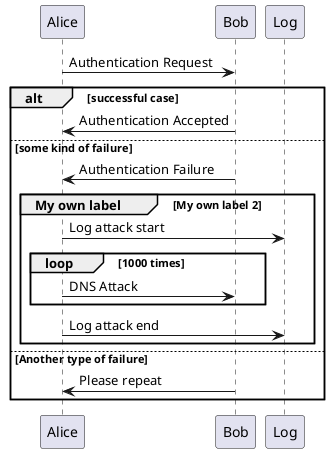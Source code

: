 @startuml

Alice -> Bob: Authentication Request

alt successful case
    Bob -> Alice: Authentication Accepted

else some kind of failure
    Bob -> Alice: Authentication Failure

    group My own label  [My own label 2]
    
        Alice -> Log : Log attack start

        loop 1000 times
            Alice -> Bob: DNS Attack
        end

        Alice -> Log : Log attack end

    end

else Another type of failure
    Bob -> Alice: Please repeat
end
@enduml
